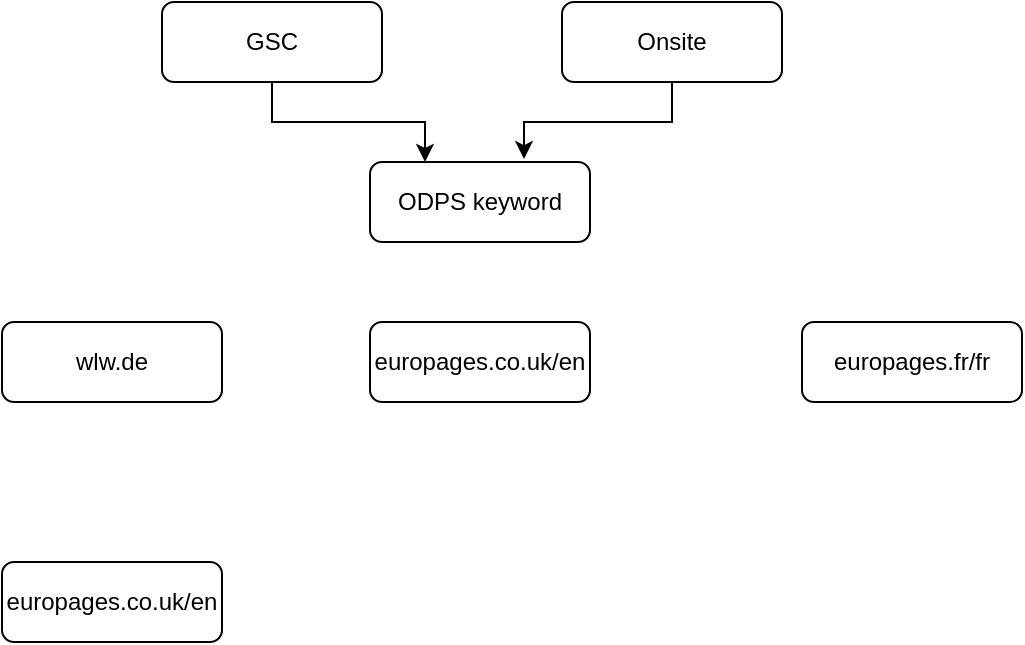 <mxfile version="24.7.7">
  <diagram name="第 1 页" id="zQPuNM7zzIkmw82SUkmU">
    <mxGraphModel dx="1659" dy="658" grid="1" gridSize="10" guides="1" tooltips="1" connect="1" arrows="1" fold="1" page="1" pageScale="1" pageWidth="827" pageHeight="1169" math="0" shadow="0">
      <root>
        <mxCell id="0" />
        <mxCell id="1" parent="0" />
        <mxCell id="H-o6Q9arv2Ycfd725hF4-1" value="ODPS keyword" style="rounded=1;whiteSpace=wrap;html=1;" vertex="1" parent="1">
          <mxGeometry x="304" y="160" width="110" height="40" as="geometry" />
        </mxCell>
        <mxCell id="H-o6Q9arv2Ycfd725hF4-4" style="edgeStyle=orthogonalEdgeStyle;rounded=0;orthogonalLoop=1;jettySize=auto;html=1;exitX=0.5;exitY=1;exitDx=0;exitDy=0;entryX=0.25;entryY=0;entryDx=0;entryDy=0;" edge="1" parent="1" source="H-o6Q9arv2Ycfd725hF4-2" target="H-o6Q9arv2Ycfd725hF4-1">
          <mxGeometry relative="1" as="geometry" />
        </mxCell>
        <mxCell id="H-o6Q9arv2Ycfd725hF4-2" value="GSC" style="rounded=1;whiteSpace=wrap;html=1;" vertex="1" parent="1">
          <mxGeometry x="200" y="80" width="110" height="40" as="geometry" />
        </mxCell>
        <mxCell id="H-o6Q9arv2Ycfd725hF4-3" value="Onsite" style="rounded=1;whiteSpace=wrap;html=1;" vertex="1" parent="1">
          <mxGeometry x="400" y="80" width="110" height="40" as="geometry" />
        </mxCell>
        <mxCell id="H-o6Q9arv2Ycfd725hF4-5" style="edgeStyle=orthogonalEdgeStyle;rounded=0;orthogonalLoop=1;jettySize=auto;html=1;exitX=0.5;exitY=1;exitDx=0;exitDy=0;entryX=0.7;entryY=-0.037;entryDx=0;entryDy=0;entryPerimeter=0;" edge="1" parent="1" source="H-o6Q9arv2Ycfd725hF4-3" target="H-o6Q9arv2Ycfd725hF4-1">
          <mxGeometry relative="1" as="geometry" />
        </mxCell>
        <mxCell id="H-o6Q9arv2Ycfd725hF4-6" value="wlw.de" style="rounded=1;whiteSpace=wrap;html=1;" vertex="1" parent="1">
          <mxGeometry x="120" y="240" width="110" height="40" as="geometry" />
        </mxCell>
        <mxCell id="H-o6Q9arv2Ycfd725hF4-7" value="europages.co.uk/en" style="rounded=1;whiteSpace=wrap;html=1;" vertex="1" parent="1">
          <mxGeometry x="304" y="240" width="110" height="40" as="geometry" />
        </mxCell>
        <mxCell id="H-o6Q9arv2Ycfd725hF4-8" value="europages.fr/fr" style="rounded=1;whiteSpace=wrap;html=1;" vertex="1" parent="1">
          <mxGeometry x="520" y="240" width="110" height="40" as="geometry" />
        </mxCell>
        <mxCell id="H-o6Q9arv2Ycfd725hF4-9" value="europages.co.uk/en" style="rounded=1;whiteSpace=wrap;html=1;" vertex="1" parent="1">
          <mxGeometry x="120" y="360" width="110" height="40" as="geometry" />
        </mxCell>
      </root>
    </mxGraphModel>
  </diagram>
</mxfile>
